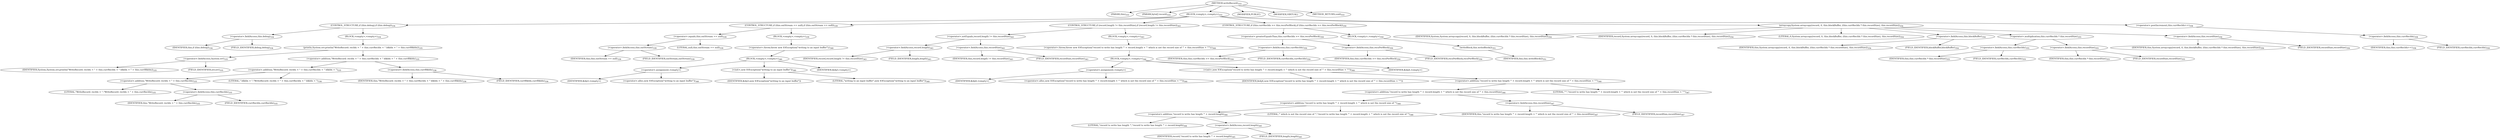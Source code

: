 digraph "writeRecord" {  
"659" [label = <(METHOD,writeRecord)<SUB>333</SUB>> ]
"82" [label = <(PARAM,this)<SUB>333</SUB>> ]
"660" [label = <(PARAM,byte[] record)<SUB>333</SUB>> ]
"661" [label = <(BLOCK,&lt;empty&gt;,&lt;empty&gt;)<SUB>333</SUB>> ]
"662" [label = <(CONTROL_STRUCTURE,if (this.debug),if (this.debug))<SUB>334</SUB>> ]
"663" [label = <(&lt;operator&gt;.fieldAccess,this.debug)<SUB>334</SUB>> ]
"81" [label = <(IDENTIFIER,this,if (this.debug))<SUB>334</SUB>> ]
"664" [label = <(FIELD_IDENTIFIER,debug,debug)<SUB>334</SUB>> ]
"665" [label = <(BLOCK,&lt;empty&gt;,&lt;empty&gt;)<SUB>334</SUB>> ]
"666" [label = <(println,System.err.println(&quot;WriteRecord: recIdx = &quot; + this.currRecIdx + &quot; blkIdx = &quot; + this.currBlkIdx))<SUB>335</SUB>> ]
"667" [label = <(&lt;operator&gt;.fieldAccess,System.err)<SUB>335</SUB>> ]
"668" [label = <(IDENTIFIER,System,System.err.println(&quot;WriteRecord: recIdx = &quot; + this.currRecIdx + &quot; blkIdx = &quot; + this.currBlkIdx))<SUB>335</SUB>> ]
"669" [label = <(FIELD_IDENTIFIER,err,err)<SUB>335</SUB>> ]
"670" [label = <(&lt;operator&gt;.addition,&quot;WriteRecord: recIdx = &quot; + this.currRecIdx + &quot; blkIdx = &quot; + this.currBlkIdx)<SUB>335</SUB>> ]
"671" [label = <(&lt;operator&gt;.addition,&quot;WriteRecord: recIdx = &quot; + this.currRecIdx + &quot; blkIdx = &quot;)<SUB>335</SUB>> ]
"672" [label = <(&lt;operator&gt;.addition,&quot;WriteRecord: recIdx = &quot; + this.currRecIdx)<SUB>335</SUB>> ]
"673" [label = <(LITERAL,&quot;WriteRecord: recIdx = &quot;,&quot;WriteRecord: recIdx = &quot; + this.currRecIdx)<SUB>335</SUB>> ]
"674" [label = <(&lt;operator&gt;.fieldAccess,this.currRecIdx)<SUB>335</SUB>> ]
"83" [label = <(IDENTIFIER,this,&quot;WriteRecord: recIdx = &quot; + this.currRecIdx)<SUB>335</SUB>> ]
"675" [label = <(FIELD_IDENTIFIER,currRecIdx,currRecIdx)<SUB>335</SUB>> ]
"676" [label = <(LITERAL,&quot; blkIdx = &quot;,&quot;WriteRecord: recIdx = &quot; + this.currRecIdx + &quot; blkIdx = &quot;)<SUB>336</SUB>> ]
"677" [label = <(&lt;operator&gt;.fieldAccess,this.currBlkIdx)<SUB>336</SUB>> ]
"84" [label = <(IDENTIFIER,this,&quot;WriteRecord: recIdx = &quot; + this.currRecIdx + &quot; blkIdx = &quot; + this.currBlkIdx)<SUB>336</SUB>> ]
"678" [label = <(FIELD_IDENTIFIER,currBlkIdx,currBlkIdx)<SUB>336</SUB>> ]
"679" [label = <(CONTROL_STRUCTURE,if (this.outStream == null),if (this.outStream == null))<SUB>339</SUB>> ]
"680" [label = <(&lt;operator&gt;.equals,this.outStream == null)<SUB>339</SUB>> ]
"681" [label = <(&lt;operator&gt;.fieldAccess,this.outStream)<SUB>339</SUB>> ]
"85" [label = <(IDENTIFIER,this,this.outStream == null)<SUB>339</SUB>> ]
"682" [label = <(FIELD_IDENTIFIER,outStream,outStream)<SUB>339</SUB>> ]
"683" [label = <(LITERAL,null,this.outStream == null)<SUB>339</SUB>> ]
"684" [label = <(BLOCK,&lt;empty&gt;,&lt;empty&gt;)<SUB>339</SUB>> ]
"685" [label = <(&lt;operator&gt;.throw,throw new IOException(&quot;writing to an input buffer&quot;);)<SUB>340</SUB>> ]
"686" [label = <(BLOCK,&lt;empty&gt;,&lt;empty&gt;)<SUB>340</SUB>> ]
"687" [label = <(&lt;operator&gt;.assignment,&lt;empty&gt;)> ]
"688" [label = <(IDENTIFIER,$obj3,&lt;empty&gt;)> ]
"689" [label = <(&lt;operator&gt;.alloc,new IOException(&quot;writing to an input buffer&quot;))<SUB>340</SUB>> ]
"690" [label = <(&lt;init&gt;,new IOException(&quot;writing to an input buffer&quot;))<SUB>340</SUB>> ]
"691" [label = <(IDENTIFIER,$obj3,new IOException(&quot;writing to an input buffer&quot;))> ]
"692" [label = <(LITERAL,&quot;writing to an input buffer&quot;,new IOException(&quot;writing to an input buffer&quot;))<SUB>340</SUB>> ]
"693" [label = <(IDENTIFIER,$obj3,&lt;empty&gt;)> ]
"694" [label = <(CONTROL_STRUCTURE,if (record.length != this.recordSize),if (record.length != this.recordSize))<SUB>343</SUB>> ]
"695" [label = <(&lt;operator&gt;.notEquals,record.length != this.recordSize)<SUB>343</SUB>> ]
"696" [label = <(&lt;operator&gt;.fieldAccess,record.length)<SUB>343</SUB>> ]
"697" [label = <(IDENTIFIER,record,record.length != this.recordSize)<SUB>343</SUB>> ]
"698" [label = <(FIELD_IDENTIFIER,length,length)<SUB>343</SUB>> ]
"699" [label = <(&lt;operator&gt;.fieldAccess,this.recordSize)<SUB>343</SUB>> ]
"86" [label = <(IDENTIFIER,this,record.length != this.recordSize)<SUB>343</SUB>> ]
"700" [label = <(FIELD_IDENTIFIER,recordSize,recordSize)<SUB>343</SUB>> ]
"701" [label = <(BLOCK,&lt;empty&gt;,&lt;empty&gt;)<SUB>343</SUB>> ]
"702" [label = <(&lt;operator&gt;.throw,throw new IOException(&quot;record to write has length '&quot; + record.length + &quot;' which is not the record size of '&quot; + this.recordSize + &quot;'&quot;);)<SUB>344</SUB>> ]
"703" [label = <(BLOCK,&lt;empty&gt;,&lt;empty&gt;)<SUB>344</SUB>> ]
"704" [label = <(&lt;operator&gt;.assignment,&lt;empty&gt;)> ]
"705" [label = <(IDENTIFIER,$obj4,&lt;empty&gt;)> ]
"706" [label = <(&lt;operator&gt;.alloc,new IOException(&quot;record to write has length '&quot; + record.length + &quot;' which is not the record size of '&quot; + this.recordSize + &quot;'&quot;))<SUB>344</SUB>> ]
"707" [label = <(&lt;init&gt;,new IOException(&quot;record to write has length '&quot; + record.length + &quot;' which is not the record size of '&quot; + this.recordSize + &quot;'&quot;))<SUB>344</SUB>> ]
"708" [label = <(IDENTIFIER,$obj4,new IOException(&quot;record to write has length '&quot; + record.length + &quot;' which is not the record size of '&quot; + this.recordSize + &quot;'&quot;))> ]
"709" [label = <(&lt;operator&gt;.addition,&quot;record to write has length '&quot; + record.length + &quot;' which is not the record size of '&quot; + this.recordSize + &quot;'&quot;)<SUB>344</SUB>> ]
"710" [label = <(&lt;operator&gt;.addition,&quot;record to write has length '&quot; + record.length + &quot;' which is not the record size of '&quot; + this.recordSize)<SUB>344</SUB>> ]
"711" [label = <(&lt;operator&gt;.addition,&quot;record to write has length '&quot; + record.length + &quot;' which is not the record size of '&quot;)<SUB>344</SUB>> ]
"712" [label = <(&lt;operator&gt;.addition,&quot;record to write has length '&quot; + record.length)<SUB>344</SUB>> ]
"713" [label = <(LITERAL,&quot;record to write has length '&quot;,&quot;record to write has length '&quot; + record.length)<SUB>344</SUB>> ]
"714" [label = <(&lt;operator&gt;.fieldAccess,record.length)<SUB>345</SUB>> ]
"715" [label = <(IDENTIFIER,record,&quot;record to write has length '&quot; + record.length)<SUB>345</SUB>> ]
"716" [label = <(FIELD_IDENTIFIER,length,length)<SUB>345</SUB>> ]
"717" [label = <(LITERAL,&quot;' which is not the record size of '&quot;,&quot;record to write has length '&quot; + record.length + &quot;' which is not the record size of '&quot;)<SUB>346</SUB>> ]
"718" [label = <(&lt;operator&gt;.fieldAccess,this.recordSize)<SUB>347</SUB>> ]
"87" [label = <(IDENTIFIER,this,&quot;record to write has length '&quot; + record.length + &quot;' which is not the record size of '&quot; + this.recordSize)<SUB>347</SUB>> ]
"719" [label = <(FIELD_IDENTIFIER,recordSize,recordSize)<SUB>347</SUB>> ]
"720" [label = <(LITERAL,&quot;'&quot;,&quot;record to write has length '&quot; + record.length + &quot;' which is not the record size of '&quot; + this.recordSize + &quot;'&quot;)<SUB>347</SUB>> ]
"721" [label = <(IDENTIFIER,$obj4,&lt;empty&gt;)> ]
"722" [label = <(CONTROL_STRUCTURE,if (this.currRecIdx &gt;= this.recsPerBlock),if (this.currRecIdx &gt;= this.recsPerBlock))<SUB>350</SUB>> ]
"723" [label = <(&lt;operator&gt;.greaterEqualsThan,this.currRecIdx &gt;= this.recsPerBlock)<SUB>350</SUB>> ]
"724" [label = <(&lt;operator&gt;.fieldAccess,this.currRecIdx)<SUB>350</SUB>> ]
"88" [label = <(IDENTIFIER,this,this.currRecIdx &gt;= this.recsPerBlock)<SUB>350</SUB>> ]
"725" [label = <(FIELD_IDENTIFIER,currRecIdx,currRecIdx)<SUB>350</SUB>> ]
"726" [label = <(&lt;operator&gt;.fieldAccess,this.recsPerBlock)<SUB>350</SUB>> ]
"89" [label = <(IDENTIFIER,this,this.currRecIdx &gt;= this.recsPerBlock)<SUB>350</SUB>> ]
"727" [label = <(FIELD_IDENTIFIER,recsPerBlock,recsPerBlock)<SUB>350</SUB>> ]
"728" [label = <(BLOCK,&lt;empty&gt;,&lt;empty&gt;)<SUB>350</SUB>> ]
"729" [label = <(writeBlock,this.writeBlock())<SUB>351</SUB>> ]
"90" [label = <(IDENTIFIER,this,this.writeBlock())<SUB>351</SUB>> ]
"730" [label = <(arraycopy,System.arraycopy(record, 0, this.blockBuffer, (this.currRecIdx * this.recordSize), this.recordSize))<SUB>354</SUB>> ]
"731" [label = <(IDENTIFIER,System,System.arraycopy(record, 0, this.blockBuffer, (this.currRecIdx * this.recordSize), this.recordSize))<SUB>354</SUB>> ]
"732" [label = <(IDENTIFIER,record,System.arraycopy(record, 0, this.blockBuffer, (this.currRecIdx * this.recordSize), this.recordSize))<SUB>354</SUB>> ]
"733" [label = <(LITERAL,0,System.arraycopy(record, 0, this.blockBuffer, (this.currRecIdx * this.recordSize), this.recordSize))<SUB>354</SUB>> ]
"734" [label = <(&lt;operator&gt;.fieldAccess,this.blockBuffer)<SUB>354</SUB>> ]
"91" [label = <(IDENTIFIER,this,System.arraycopy(record, 0, this.blockBuffer, (this.currRecIdx * this.recordSize), this.recordSize))<SUB>354</SUB>> ]
"735" [label = <(FIELD_IDENTIFIER,blockBuffer,blockBuffer)<SUB>354</SUB>> ]
"736" [label = <(&lt;operator&gt;.multiplication,this.currRecIdx * this.recordSize)<SUB>355</SUB>> ]
"737" [label = <(&lt;operator&gt;.fieldAccess,this.currRecIdx)<SUB>355</SUB>> ]
"92" [label = <(IDENTIFIER,this,this.currRecIdx * this.recordSize)<SUB>355</SUB>> ]
"738" [label = <(FIELD_IDENTIFIER,currRecIdx,currRecIdx)<SUB>355</SUB>> ]
"739" [label = <(&lt;operator&gt;.fieldAccess,this.recordSize)<SUB>355</SUB>> ]
"93" [label = <(IDENTIFIER,this,this.currRecIdx * this.recordSize)<SUB>355</SUB>> ]
"740" [label = <(FIELD_IDENTIFIER,recordSize,recordSize)<SUB>355</SUB>> ]
"741" [label = <(&lt;operator&gt;.fieldAccess,this.recordSize)<SUB>356</SUB>> ]
"94" [label = <(IDENTIFIER,this,System.arraycopy(record, 0, this.blockBuffer, (this.currRecIdx * this.recordSize), this.recordSize))<SUB>356</SUB>> ]
"742" [label = <(FIELD_IDENTIFIER,recordSize,recordSize)<SUB>356</SUB>> ]
"743" [label = <(&lt;operator&gt;.postIncrement,this.currRecIdx++)<SUB>358</SUB>> ]
"744" [label = <(&lt;operator&gt;.fieldAccess,this.currRecIdx)<SUB>358</SUB>> ]
"95" [label = <(IDENTIFIER,this,this.currRecIdx++)<SUB>358</SUB>> ]
"745" [label = <(FIELD_IDENTIFIER,currRecIdx,currRecIdx)<SUB>358</SUB>> ]
"746" [label = <(MODIFIER,PUBLIC)> ]
"747" [label = <(MODIFIER,VIRTUAL)> ]
"748" [label = <(METHOD_RETURN,void)<SUB>333</SUB>> ]
  "659" -> "82" 
  "659" -> "660" 
  "659" -> "661" 
  "659" -> "746" 
  "659" -> "747" 
  "659" -> "748" 
  "661" -> "662" 
  "661" -> "679" 
  "661" -> "694" 
  "661" -> "722" 
  "661" -> "730" 
  "661" -> "743" 
  "662" -> "663" 
  "662" -> "665" 
  "663" -> "81" 
  "663" -> "664" 
  "665" -> "666" 
  "666" -> "667" 
  "666" -> "670" 
  "667" -> "668" 
  "667" -> "669" 
  "670" -> "671" 
  "670" -> "677" 
  "671" -> "672" 
  "671" -> "676" 
  "672" -> "673" 
  "672" -> "674" 
  "674" -> "83" 
  "674" -> "675" 
  "677" -> "84" 
  "677" -> "678" 
  "679" -> "680" 
  "679" -> "684" 
  "680" -> "681" 
  "680" -> "683" 
  "681" -> "85" 
  "681" -> "682" 
  "684" -> "685" 
  "685" -> "686" 
  "686" -> "687" 
  "686" -> "690" 
  "686" -> "693" 
  "687" -> "688" 
  "687" -> "689" 
  "690" -> "691" 
  "690" -> "692" 
  "694" -> "695" 
  "694" -> "701" 
  "695" -> "696" 
  "695" -> "699" 
  "696" -> "697" 
  "696" -> "698" 
  "699" -> "86" 
  "699" -> "700" 
  "701" -> "702" 
  "702" -> "703" 
  "703" -> "704" 
  "703" -> "707" 
  "703" -> "721" 
  "704" -> "705" 
  "704" -> "706" 
  "707" -> "708" 
  "707" -> "709" 
  "709" -> "710" 
  "709" -> "720" 
  "710" -> "711" 
  "710" -> "718" 
  "711" -> "712" 
  "711" -> "717" 
  "712" -> "713" 
  "712" -> "714" 
  "714" -> "715" 
  "714" -> "716" 
  "718" -> "87" 
  "718" -> "719" 
  "722" -> "723" 
  "722" -> "728" 
  "723" -> "724" 
  "723" -> "726" 
  "724" -> "88" 
  "724" -> "725" 
  "726" -> "89" 
  "726" -> "727" 
  "728" -> "729" 
  "729" -> "90" 
  "730" -> "731" 
  "730" -> "732" 
  "730" -> "733" 
  "730" -> "734" 
  "730" -> "736" 
  "730" -> "741" 
  "734" -> "91" 
  "734" -> "735" 
  "736" -> "737" 
  "736" -> "739" 
  "737" -> "92" 
  "737" -> "738" 
  "739" -> "93" 
  "739" -> "740" 
  "741" -> "94" 
  "741" -> "742" 
  "743" -> "744" 
  "744" -> "95" 
  "744" -> "745" 
}
